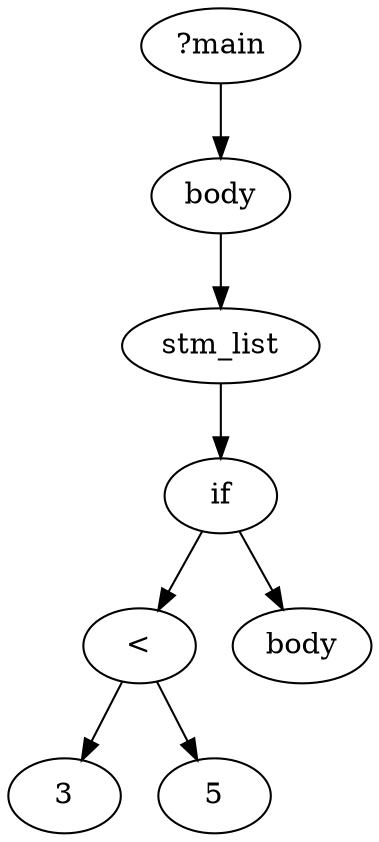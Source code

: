 digraph AST {
	0 [label="?main"]
	1 [label=body]
	2 [label=stm_list]
	3 [label=3]
	4 [label=5]
	5 [label="<"]
	5 -> 3
	5 -> 4
	6 [label=body]
	7 [label=if]
	7 -> 5
	7 -> 6
	2 -> 7
	1 -> 2
	0 -> 1
}
